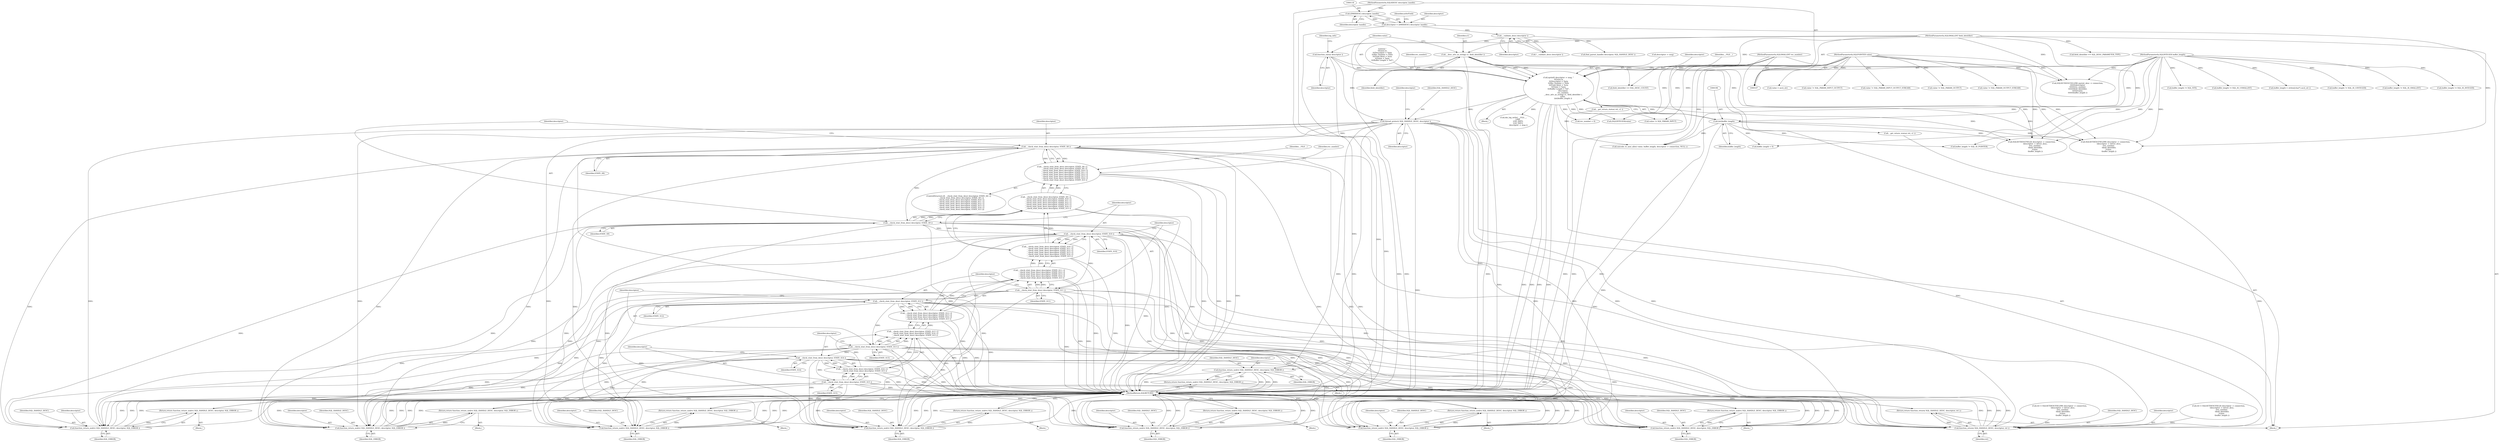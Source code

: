 digraph "0_unixODBC_45ef78e037f578b15fc58938a3a3251655e71d6f#diff-d52750c7ba4e594410438569d8e2963aL24_0@API" {
"1000206" [label="(Call,thread_protect( SQL_HANDLE_DESC, descriptor ))"];
"1000177" [label="(Call,function_entry( descriptor ))"];
"1000128" [label="(Call,__validate_desc( descriptor ))"];
"1000115" [label="(Call,descriptor = (DMHDESC) descriptor_handle)"];
"1000117" [label="(Call,(DMHDESC) descriptor_handle)"];
"1000108" [label="(MethodParameterIn,SQLHDESC descriptor_handle)"];
"1000184" [label="(Call,sprintf( descriptor -> msg, \"\n\t\tEntry:\\n\n\t\t\tDescriptor = %p\\n\n\t\t\tRec Number = %d\\n\n\t\t\tField Ident = %s\\n\n\t\t\tValue = %p\\n\n\t\t\tBuffer Length = %d\",\n                descriptor,\n                rec_number,\n                __desc_attr_as_string( s1, field_identifier ),\n                value, \n                (int)buffer_length ))"];
"1000109" [label="(MethodParameterIn,SQLSMALLINT rec_number)"];
"1000191" [label="(Call,__desc_attr_as_string( s1, field_identifier ))"];
"1000110" [label="(MethodParameterIn,SQLSMALLINT field_identifier)"];
"1000111" [label="(MethodParameterIn,SQLPOINTER value)"];
"1000195" [label="(Call,(int)buffer_length)"];
"1000112" [label="(MethodParameterIn,SQLINTEGER buffer_length)"];
"1000239" [label="(Call,function_return_nodrv( SQL_HANDLE_DESC, descriptor, SQL_ERROR ))"];
"1000238" [label="(Return,return function_return_nodrv( SQL_HANDLE_DESC, descriptor, SQL_ERROR );)"];
"1000245" [label="(Call,__check_stmt_from_desc( descriptor, STATE_S8 ))"];
"1000244" [label="(Call,__check_stmt_from_desc( descriptor, STATE_S8 ) ||\n        __check_stmt_from_desc( descriptor, STATE_S9 ) ||\n        __check_stmt_from_desc( descriptor, STATE_S10 ) ||\n        __check_stmt_from_desc( descriptor, STATE_S11 ) ||\n        __check_stmt_from_desc( descriptor, STATE_S12 ) ||\n        __check_stmt_from_desc( descriptor, STATE_S13 ) ||\n        __check_stmt_from_desc( descriptor, STATE_S14 ) ||\n        __check_stmt_from_desc( descriptor, STATE_S15 ))"];
"1000249" [label="(Call,__check_stmt_from_desc( descriptor, STATE_S9 ))"];
"1000248" [label="(Call,__check_stmt_from_desc( descriptor, STATE_S9 ) ||\n        __check_stmt_from_desc( descriptor, STATE_S10 ) ||\n        __check_stmt_from_desc( descriptor, STATE_S11 ) ||\n        __check_stmt_from_desc( descriptor, STATE_S12 ) ||\n        __check_stmt_from_desc( descriptor, STATE_S13 ) ||\n        __check_stmt_from_desc( descriptor, STATE_S14 ) ||\n        __check_stmt_from_desc( descriptor, STATE_S15 ))"];
"1000253" [label="(Call,__check_stmt_from_desc( descriptor, STATE_S10 ))"];
"1000252" [label="(Call,__check_stmt_from_desc( descriptor, STATE_S10 ) ||\n        __check_stmt_from_desc( descriptor, STATE_S11 ) ||\n        __check_stmt_from_desc( descriptor, STATE_S12 ) ||\n        __check_stmt_from_desc( descriptor, STATE_S13 ) ||\n        __check_stmt_from_desc( descriptor, STATE_S14 ) ||\n        __check_stmt_from_desc( descriptor, STATE_S15 ))"];
"1000257" [label="(Call,__check_stmt_from_desc( descriptor, STATE_S11 ))"];
"1000256" [label="(Call,__check_stmt_from_desc( descriptor, STATE_S11 ) ||\n        __check_stmt_from_desc( descriptor, STATE_S12 ) ||\n        __check_stmt_from_desc( descriptor, STATE_S13 ) ||\n        __check_stmt_from_desc( descriptor, STATE_S14 ) ||\n        __check_stmt_from_desc( descriptor, STATE_S15 ))"];
"1000261" [label="(Call,__check_stmt_from_desc( descriptor, STATE_S12 ))"];
"1000260" [label="(Call,__check_stmt_from_desc( descriptor, STATE_S12 ) ||\n        __check_stmt_from_desc( descriptor, STATE_S13 ) ||\n        __check_stmt_from_desc( descriptor, STATE_S14 ) ||\n        __check_stmt_from_desc( descriptor, STATE_S15 ))"];
"1000265" [label="(Call,__check_stmt_from_desc( descriptor, STATE_S13 ))"];
"1000264" [label="(Call,__check_stmt_from_desc( descriptor, STATE_S13 ) ||\n        __check_stmt_from_desc( descriptor, STATE_S14 ) ||\n        __check_stmt_from_desc( descriptor, STATE_S15 ))"];
"1000269" [label="(Call,__check_stmt_from_desc( descriptor, STATE_S14 ))"];
"1000268" [label="(Call,__check_stmt_from_desc( descriptor, STATE_S14 ) ||\n        __check_stmt_from_desc( descriptor, STATE_S15 ))"];
"1000272" [label="(Call,__check_stmt_from_desc( descriptor, STATE_S15 ))"];
"1000297" [label="(Call,function_return_nodrv( SQL_HANDLE_DESC, descriptor, SQL_ERROR ))"];
"1000296" [label="(Return,return function_return_nodrv( SQL_HANDLE_DESC, descriptor, SQL_ERROR );)"];
"1000321" [label="(Call,function_return_nodrv( SQL_HANDLE_DESC, descriptor, SQL_ERROR ))"];
"1000320" [label="(Return,return function_return_nodrv( SQL_HANDLE_DESC, descriptor, SQL_ERROR );)"];
"1000425" [label="(Call,function_return_nodrv( SQL_HANDLE_DESC, descriptor, SQL_ERROR ))"];
"1000424" [label="(Return,return function_return_nodrv( SQL_HANDLE_DESC, descriptor, SQL_ERROR );)"];
"1000455" [label="(Call,function_return_nodrv( SQL_HANDLE_DESC, descriptor, SQL_ERROR ))"];
"1000454" [label="(Return,return function_return_nodrv( SQL_HANDLE_DESC, descriptor, SQL_ERROR );)"];
"1000499" [label="(Call,function_return_nodrv( SQL_HANDLE_DESC, descriptor, SQL_ERROR ))"];
"1000498" [label="(Return,return function_return_nodrv( SQL_HANDLE_DESC, descriptor, SQL_ERROR );)"];
"1000543" [label="(Call,function_return_nodrv( SQL_HANDLE_DESC, descriptor, SQL_ERROR ))"];
"1000542" [label="(Return,return function_return_nodrv( SQL_HANDLE_DESC, descriptor, SQL_ERROR );)"];
"1000615" [label="(Call,function_return_nodrv( SQL_HANDLE_DESC, descriptor, SQL_ERROR ))"];
"1000614" [label="(Return,return function_return_nodrv( SQL_HANDLE_DESC, descriptor, SQL_ERROR );)"];
"1000686" [label="(Call,function_return( SQL_HANDLE_DESC, descriptor, ret ))"];
"1000685" [label="(Return,return function_return( SQL_HANDLE_DESC, descriptor, ret );)"];
"1000241" [label="(Identifier,descriptor)"];
"1000265" [label="(Call,__check_stmt_from_desc( descriptor, STATE_S13 ))"];
"1000250" [label="(Identifier,descriptor)"];
"1000252" [label="(Call,__check_stmt_from_desc( descriptor, STATE_S10 ) ||\n        __check_stmt_from_desc( descriptor, STATE_S11 ) ||\n        __check_stmt_from_desc( descriptor, STATE_S12 ) ||\n        __check_stmt_from_desc( descriptor, STATE_S13 ) ||\n        __check_stmt_from_desc( descriptor, STATE_S14 ) ||\n        __check_stmt_from_desc( descriptor, STATE_S15 ))"];
"1000267" [label="(Identifier,STATE_S13)"];
"1000269" [label="(Call,__check_stmt_from_desc( descriptor, STATE_S14 ))"];
"1000547" [label="(Call,ret = SQLSETDESCFIELDW( descriptor -> connection,\n            \tdescriptor -> driver_desc,\n            \trec_number, \n            \tfield_identifier,\n            \tvalue, \n            \tbuffer_length ))"];
"1000185" [label="(Call,descriptor -> msg)"];
"1000299" [label="(Identifier,descriptor)"];
"1000109" [label="(MethodParameterIn,SQLSMALLINT rec_number)"];
"1000239" [label="(Call,function_return_nodrv( SQL_HANDLE_DESC, descriptor, SQL_ERROR ))"];
"1000108" [label="(MethodParameterIn,SQLHDESC descriptor_handle)"];
"1000251" [label="(Identifier,STATE_S9)"];
"1000615" [label="(Call,function_return_nodrv( SQL_HANDLE_DESC, descriptor, SQL_ERROR ))"];
"1000166" [label="(Call,SQLSETDESCFIELDW( parent_desc -> connection,\n\t\t\t\t\t\t\tdescriptor,\n\t\t\t\t\t\t\trec_number,\n\t\t\t\t\t\t\tfield_identifier,\n\t\t\t\t\t\t\tvalue,\n\t\t\t\t\t\t\tbuffer_length ))"];
"1000270" [label="(Identifier,descriptor)"];
"1000181" [label="(Identifier,log_info)"];
"1000454" [label="(Return,return function_return_nodrv( SQL_HANDLE_DESC, descriptor, SQL_ERROR );)"];
"1000465" [label="(Call,value != SQL_PARAM_INPUT)"];
"1000618" [label="(Identifier,SQL_ERROR)"];
"1000260" [label="(Call,__check_stmt_from_desc( descriptor, STATE_S12 ) ||\n        __check_stmt_from_desc( descriptor, STATE_S13 ) ||\n        __check_stmt_from_desc( descriptor, STATE_S14 ) ||\n        __check_stmt_from_desc( descriptor, STATE_S15 ))"];
"1000240" [label="(Identifier,SQL_HANDLE_DESC)"];
"1000648" [label="(Call,SQLSETDESCFIELD( descriptor -> connection,\n            \tdescriptor -> driver_desc,\n            \trec_number, \n            \tfield_identifier,\n            \tvalue, \n            \tbuffer_length ))"];
"1000435" [label="(Call,(SQLINTEGER)value)"];
"1000669" [label="(Call,__get_return_status( ret, s1 ))"];
"1000194" [label="(Identifier,value)"];
"1000189" [label="(Identifier,descriptor)"];
"1000238" [label="(Return,return function_return_nodrv( SQL_HANDLE_DESC, descriptor, SQL_ERROR );)"];
"1000521" [label="(Block,)"];
"1000616" [label="(Identifier,SQL_HANDLE_DESC)"];
"1000593" [label="(Block,)"];
"1000300" [label="(Identifier,SQL_ERROR)"];
"1000458" [label="(Identifier,SQL_ERROR)"];
"1000427" [label="(Identifier,descriptor)"];
"1000403" [label="(Call,buffer_length < 0)"];
"1000686" [label="(Call,function_return( SQL_HANDLE_DESC, descriptor, ret ))"];
"1000305" [label="(Block,)"];
"1000617" [label="(Identifier,descriptor)"];
"1000323" [label="(Identifier,descriptor)"];
"1000242" [label="(Identifier,SQL_ERROR)"];
"1000687" [label="(Identifier,SQL_HANDLE_DESC)"];
"1000119" [label="(Identifier,descriptor_handle)"];
"1000302" [label="(Call,rec_number < 0)"];
"1000406" [label="(Call,buffer_length != SQL_NTS)"];
"1000501" [label="(Identifier,descriptor)"];
"1000570" [label="(Call,__get_return_status( ret, s1 ))"];
"1000688" [label="(Identifier,descriptor)"];
"1000255" [label="(Identifier,STATE_S10)"];
"1000264" [label="(Call,__check_stmt_from_desc( descriptor, STATE_S13 ) ||\n        __check_stmt_from_desc( descriptor, STATE_S14 ) ||\n        __check_stmt_from_desc( descriptor, STATE_S15 ))"];
"1000243" [label="(ControlStructure,if( __check_stmt_from_desc( descriptor, STATE_S8 ) ||\n        __check_stmt_from_desc( descriptor, STATE_S9 ) ||\n        __check_stmt_from_desc( descriptor, STATE_S10 ) ||\n        __check_stmt_from_desc( descriptor, STATE_S11 ) ||\n        __check_stmt_from_desc( descriptor, STATE_S12 ) ||\n        __check_stmt_from_desc( descriptor, STATE_S13 ) ||\n        __check_stmt_from_desc( descriptor, STATE_S14 ) ||\n        __check_stmt_from_desc( descriptor, STATE_S15 )))"];
"1000456" [label="(Identifier,SQL_HANDLE_DESC)"];
"1000244" [label="(Call,__check_stmt_from_desc( descriptor, STATE_S8 ) ||\n        __check_stmt_from_desc( descriptor, STATE_S9 ) ||\n        __check_stmt_from_desc( descriptor, STATE_S10 ) ||\n        __check_stmt_from_desc( descriptor, STATE_S11 ) ||\n        __check_stmt_from_desc( descriptor, STATE_S12 ) ||\n        __check_stmt_from_desc( descriptor, STATE_S13 ) ||\n        __check_stmt_from_desc( descriptor, STATE_S14 ) ||\n        __check_stmt_from_desc( descriptor, STATE_S15 ))"];
"1000321" [label="(Call,function_return_nodrv( SQL_HANDLE_DESC, descriptor, SQL_ERROR ))"];
"1000217" [label="(Block,)"];
"1000206" [label="(Call,thread_protect( SQL_HANDLE_DESC, descriptor ))"];
"1000177" [label="(Call,function_entry( descriptor ))"];
"1000213" [label="(Identifier,descriptor)"];
"1000614" [label="(Return,return function_return_nodrv( SQL_HANDLE_DESC, descriptor, SQL_ERROR );)"];
"1000646" [label="(Call,ret = SQLSETDESCFIELD( descriptor -> connection,\n            \tdescriptor -> driver_desc,\n            \trec_number, \n            \tfield_identifier,\n            \tvalue, \n            \tbuffer_length ))"];
"1000183" [label="(Block,)"];
"1000425" [label="(Call,function_return_nodrv( SQL_HANDLE_DESC, descriptor, SQL_ERROR ))"];
"1000396" [label="(Call,buffer_length != SQL_IS_USMALLINT)"];
"1000542" [label="(Return,return function_return_nodrv( SQL_HANDLE_DESC, descriptor, SQL_ERROR );)"];
"1000272" [label="(Call,__check_stmt_from_desc( descriptor, STATE_S15 ))"];
"1000111" [label="(MethodParameterIn,SQLPOINTER value)"];
"1000178" [label="(Identifier,descriptor)"];
"1000247" [label="(Identifier,STATE_S8)"];
"1000480" [label="(Call,value != SQL_PARAM_OUTPUT_STREAM)"];
"1000322" [label="(Identifier,SQL_HANDLE_DESC)"];
"1000546" [label="(Identifier,SQL_ERROR)"];
"1000245" [label="(Call,__check_stmt_from_desc( descriptor, STATE_S8 ))"];
"1000439" [label="(Block,)"];
"1000483" [label="(Block,)"];
"1000627" [label="(Call,unicode_to_ansi_alloc( value, buffer_length, descriptor -> connection, NULL ))"];
"1000112" [label="(MethodParameterIn,SQLINTEGER buffer_length)"];
"1000127" [label="(Call,!__validate_desc( descriptor ))"];
"1000263" [label="(Identifier,STATE_S12)"];
"1000461" [label="(Call,field_identifier == SQL_DESC_PARAMETER_TYPE)"];
"1000248" [label="(Call,__check_stmt_from_desc( descriptor, STATE_S9 ) ||\n        __check_stmt_from_desc( descriptor, STATE_S10 ) ||\n        __check_stmt_from_desc( descriptor, STATE_S11 ) ||\n        __check_stmt_from_desc( descriptor, STATE_S12 ) ||\n        __check_stmt_from_desc( descriptor, STATE_S13 ) ||\n        __check_stmt_from_desc( descriptor, STATE_S14 ) ||\n        __check_stmt_from_desc( descriptor, STATE_S15 ))"];
"1000498" [label="(Return,return function_return_nodrv( SQL_HANDLE_DESC, descriptor, SQL_ERROR );)"];
"1000141" [label="(Call,find_parent_handle( descriptor, SQL_HANDLE_DESC ))"];
"1000199" [label="(Identifier,__FILE__)"];
"1000381" [label="(Call,buffer_length != SQL_IS_POINTER)"];
"1000261" [label="(Call,__check_stmt_from_desc( descriptor, STATE_S12 ))"];
"1000689" [label="(Identifier,ret)"];
"1000254" [label="(Identifier,descriptor)"];
"1000271" [label="(Identifier,STATE_S14)"];
"1000426" [label="(Identifier,SQL_HANDLE_DESC)"];
"1000110" [label="(MethodParameterIn,SQLSMALLINT field_identifier)"];
"1000246" [label="(Identifier,descriptor)"];
"1000128" [label="(Call,__validate_desc( descriptor ))"];
"1000195" [label="(Call,(int)buffer_length)"];
"1000113" [label="(Block,)"];
"1000634" [label="(Call,value = ascii_str)"];
"1000273" [label="(Identifier,descriptor)"];
"1000192" [label="(Identifier,s1)"];
"1000257" [label="(Call,__check_stmt_from_desc( descriptor, STATE_S11 ))"];
"1000428" [label="(Identifier,SQL_ERROR)"];
"1000545" [label="(Identifier,descriptor)"];
"1000637" [label="(Call,buffer_length = strlen((char*) ascii_str ))"];
"1000268" [label="(Call,__check_stmt_from_desc( descriptor, STATE_S14 ) ||\n        __check_stmt_from_desc( descriptor, STATE_S15 ))"];
"1000473" [label="(Call,value != SQL_PARAM_INPUT_OUTPUT)"];
"1000409" [label="(Block,)"];
"1000193" [label="(Identifier,field_identifier)"];
"1000477" [label="(Call,value != SQL_PARAM_INPUT_OUTPUT_STREAM)"];
"1000191" [label="(Call,__desc_attr_as_string( s1, field_identifier ))"];
"1000129" [label="(Identifier,descriptor)"];
"1000274" [label="(Identifier,STATE_S15)"];
"1000324" [label="(Identifier,SQL_ERROR)"];
"1000297" [label="(Call,function_return_nodrv( SQL_HANDLE_DESC, descriptor, SQL_ERROR ))"];
"1000266" [label="(Identifier,descriptor)"];
"1000457" [label="(Identifier,descriptor)"];
"1000549" [label="(Call,SQLSETDESCFIELDW( descriptor -> connection,\n            \tdescriptor -> driver_desc,\n            \trec_number, \n            \tfield_identifier,\n            \tvalue, \n            \tbuffer_length ))"];
"1000469" [label="(Call,value != SQL_PARAM_OUTPUT)"];
"1000298" [label="(Identifier,SQL_HANDLE_DESC)"];
"1000499" [label="(Call,function_return_nodrv( SQL_HANDLE_DESC, descriptor, SQL_ERROR ))"];
"1000277" [label="(Identifier,__FILE__)"];
"1000259" [label="(Identifier,STATE_S11)"];
"1000685" [label="(Return,return function_return( SQL_HANDLE_DESC, descriptor, ret );)"];
"1000253" [label="(Call,__check_stmt_from_desc( descriptor, STATE_S10 ))"];
"1000198" [label="(Call,dm_log_write( __FILE__, \n                __LINE__, \n                LOG_INFO, \n                LOG_INFO, \n                descriptor -> msg ))"];
"1000262" [label="(Identifier,descriptor)"];
"1000249" [label="(Call,__check_stmt_from_desc( descriptor, STATE_S9 ))"];
"1000543" [label="(Call,function_return_nodrv( SQL_HANDLE_DESC, descriptor, SQL_ERROR ))"];
"1000303" [label="(Identifier,rec_number)"];
"1000690" [label="(MethodReturn,SQLRETURN)"];
"1000197" [label="(Identifier,buffer_length)"];
"1000184" [label="(Call,sprintf( descriptor -> msg, \"\n\t\tEntry:\\n\n\t\t\tDescriptor = %p\\n\n\t\t\tRec Number = %d\\n\n\t\t\tField Ident = %s\\n\n\t\t\tValue = %p\\n\n\t\t\tBuffer Length = %d\",\n                descriptor,\n                rec_number,\n                __desc_attr_as_string( s1, field_identifier ),\n                value, \n                (int)buffer_length ))"];
"1000124" [label="(Identifier,isStrField)"];
"1000188" [label="(Literal,\"\n\t\tEntry:\\n\n\t\t\tDescriptor = %p\\n\n\t\t\tRec Number = %d\\n\n\t\t\tField Ident = %s\\n\n\t\t\tValue = %p\\n\n\t\t\tBuffer Length = %d\")"];
"1000431" [label="(Call,field_identifier == SQL_DESC_COUNT)"];
"1000258" [label="(Identifier,descriptor)"];
"1000455" [label="(Call,function_return_nodrv( SQL_HANDLE_DESC, descriptor, SQL_ERROR ))"];
"1000389" [label="(Call,buffer_length != SQL_IS_UINTEGER)"];
"1000275" [label="(Block,)"];
"1000393" [label="(Call,buffer_length != SQL_IS_SMALLINT)"];
"1000544" [label="(Identifier,SQL_HANDLE_DESC)"];
"1000208" [label="(Identifier,descriptor)"];
"1000256" [label="(Call,__check_stmt_from_desc( descriptor, STATE_S11 ) ||\n        __check_stmt_from_desc( descriptor, STATE_S12 ) ||\n        __check_stmt_from_desc( descriptor, STATE_S13 ) ||\n        __check_stmt_from_desc( descriptor, STATE_S14 ) ||\n        __check_stmt_from_desc( descriptor, STATE_S15 ))"];
"1000296" [label="(Return,return function_return_nodrv( SQL_HANDLE_DESC, descriptor, SQL_ERROR );)"];
"1000424" [label="(Return,return function_return_nodrv( SQL_HANDLE_DESC, descriptor, SQL_ERROR );)"];
"1000115" [label="(Call,descriptor = (DMHDESC) descriptor_handle)"];
"1000385" [label="(Call,buffer_length != SQL_IS_INTEGER)"];
"1000500" [label="(Identifier,SQL_HANDLE_DESC)"];
"1000116" [label="(Identifier,descriptor)"];
"1000117" [label="(Call,(DMHDESC) descriptor_handle)"];
"1000320" [label="(Return,return function_return_nodrv( SQL_HANDLE_DESC, descriptor, SQL_ERROR );)"];
"1000190" [label="(Identifier,rec_number)"];
"1000502" [label="(Identifier,SQL_ERROR)"];
"1000207" [label="(Identifier,SQL_HANDLE_DESC)"];
"1000206" -> "1000113"  [label="AST: "];
"1000206" -> "1000208"  [label="CFG: "];
"1000207" -> "1000206"  [label="AST: "];
"1000208" -> "1000206"  [label="AST: "];
"1000213" -> "1000206"  [label="CFG: "];
"1000206" -> "1000690"  [label="DDG: "];
"1000177" -> "1000206"  [label="DDG: "];
"1000184" -> "1000206"  [label="DDG: "];
"1000206" -> "1000239"  [label="DDG: "];
"1000206" -> "1000239"  [label="DDG: "];
"1000206" -> "1000245"  [label="DDG: "];
"1000206" -> "1000297"  [label="DDG: "];
"1000206" -> "1000321"  [label="DDG: "];
"1000206" -> "1000425"  [label="DDG: "];
"1000206" -> "1000455"  [label="DDG: "];
"1000206" -> "1000499"  [label="DDG: "];
"1000206" -> "1000543"  [label="DDG: "];
"1000206" -> "1000615"  [label="DDG: "];
"1000206" -> "1000686"  [label="DDG: "];
"1000177" -> "1000113"  [label="AST: "];
"1000177" -> "1000178"  [label="CFG: "];
"1000178" -> "1000177"  [label="AST: "];
"1000181" -> "1000177"  [label="CFG: "];
"1000177" -> "1000690"  [label="DDG: "];
"1000128" -> "1000177"  [label="DDG: "];
"1000177" -> "1000184"  [label="DDG: "];
"1000128" -> "1000127"  [label="AST: "];
"1000128" -> "1000129"  [label="CFG: "];
"1000129" -> "1000128"  [label="AST: "];
"1000127" -> "1000128"  [label="CFG: "];
"1000128" -> "1000127"  [label="DDG: "];
"1000115" -> "1000128"  [label="DDG: "];
"1000128" -> "1000141"  [label="DDG: "];
"1000115" -> "1000113"  [label="AST: "];
"1000115" -> "1000117"  [label="CFG: "];
"1000116" -> "1000115"  [label="AST: "];
"1000117" -> "1000115"  [label="AST: "];
"1000124" -> "1000115"  [label="CFG: "];
"1000115" -> "1000690"  [label="DDG: "];
"1000117" -> "1000115"  [label="DDG: "];
"1000117" -> "1000119"  [label="CFG: "];
"1000118" -> "1000117"  [label="AST: "];
"1000119" -> "1000117"  [label="AST: "];
"1000117" -> "1000690"  [label="DDG: "];
"1000108" -> "1000117"  [label="DDG: "];
"1000108" -> "1000107"  [label="AST: "];
"1000108" -> "1000690"  [label="DDG: "];
"1000184" -> "1000183"  [label="AST: "];
"1000184" -> "1000195"  [label="CFG: "];
"1000185" -> "1000184"  [label="AST: "];
"1000188" -> "1000184"  [label="AST: "];
"1000189" -> "1000184"  [label="AST: "];
"1000190" -> "1000184"  [label="AST: "];
"1000191" -> "1000184"  [label="AST: "];
"1000194" -> "1000184"  [label="AST: "];
"1000195" -> "1000184"  [label="AST: "];
"1000199" -> "1000184"  [label="CFG: "];
"1000184" -> "1000690"  [label="DDG: "];
"1000184" -> "1000690"  [label="DDG: "];
"1000184" -> "1000690"  [label="DDG: "];
"1000184" -> "1000690"  [label="DDG: "];
"1000184" -> "1000690"  [label="DDG: "];
"1000109" -> "1000184"  [label="DDG: "];
"1000191" -> "1000184"  [label="DDG: "];
"1000191" -> "1000184"  [label="DDG: "];
"1000111" -> "1000184"  [label="DDG: "];
"1000195" -> "1000184"  [label="DDG: "];
"1000184" -> "1000198"  [label="DDG: "];
"1000184" -> "1000302"  [label="DDG: "];
"1000184" -> "1000435"  [label="DDG: "];
"1000184" -> "1000465"  [label="DDG: "];
"1000184" -> "1000549"  [label="DDG: "];
"1000184" -> "1000627"  [label="DDG: "];
"1000184" -> "1000648"  [label="DDG: "];
"1000109" -> "1000107"  [label="AST: "];
"1000109" -> "1000690"  [label="DDG: "];
"1000109" -> "1000166"  [label="DDG: "];
"1000109" -> "1000302"  [label="DDG: "];
"1000109" -> "1000549"  [label="DDG: "];
"1000109" -> "1000648"  [label="DDG: "];
"1000191" -> "1000193"  [label="CFG: "];
"1000192" -> "1000191"  [label="AST: "];
"1000193" -> "1000191"  [label="AST: "];
"1000194" -> "1000191"  [label="CFG: "];
"1000191" -> "1000690"  [label="DDG: "];
"1000191" -> "1000690"  [label="DDG: "];
"1000110" -> "1000191"  [label="DDG: "];
"1000191" -> "1000431"  [label="DDG: "];
"1000191" -> "1000570"  [label="DDG: "];
"1000191" -> "1000669"  [label="DDG: "];
"1000110" -> "1000107"  [label="AST: "];
"1000110" -> "1000690"  [label="DDG: "];
"1000110" -> "1000166"  [label="DDG: "];
"1000110" -> "1000431"  [label="DDG: "];
"1000110" -> "1000461"  [label="DDG: "];
"1000110" -> "1000549"  [label="DDG: "];
"1000110" -> "1000648"  [label="DDG: "];
"1000111" -> "1000107"  [label="AST: "];
"1000111" -> "1000690"  [label="DDG: "];
"1000111" -> "1000166"  [label="DDG: "];
"1000111" -> "1000435"  [label="DDG: "];
"1000111" -> "1000465"  [label="DDG: "];
"1000111" -> "1000469"  [label="DDG: "];
"1000111" -> "1000473"  [label="DDG: "];
"1000111" -> "1000477"  [label="DDG: "];
"1000111" -> "1000480"  [label="DDG: "];
"1000111" -> "1000549"  [label="DDG: "];
"1000111" -> "1000627"  [label="DDG: "];
"1000111" -> "1000634"  [label="DDG: "];
"1000111" -> "1000648"  [label="DDG: "];
"1000195" -> "1000197"  [label="CFG: "];
"1000196" -> "1000195"  [label="AST: "];
"1000197" -> "1000195"  [label="AST: "];
"1000195" -> "1000690"  [label="DDG: "];
"1000112" -> "1000195"  [label="DDG: "];
"1000195" -> "1000381"  [label="DDG: "];
"1000195" -> "1000403"  [label="DDG: "];
"1000195" -> "1000549"  [label="DDG: "];
"1000195" -> "1000627"  [label="DDG: "];
"1000195" -> "1000648"  [label="DDG: "];
"1000112" -> "1000107"  [label="AST: "];
"1000112" -> "1000690"  [label="DDG: "];
"1000112" -> "1000166"  [label="DDG: "];
"1000112" -> "1000381"  [label="DDG: "];
"1000112" -> "1000385"  [label="DDG: "];
"1000112" -> "1000389"  [label="DDG: "];
"1000112" -> "1000393"  [label="DDG: "];
"1000112" -> "1000396"  [label="DDG: "];
"1000112" -> "1000403"  [label="DDG: "];
"1000112" -> "1000406"  [label="DDG: "];
"1000112" -> "1000549"  [label="DDG: "];
"1000112" -> "1000627"  [label="DDG: "];
"1000112" -> "1000637"  [label="DDG: "];
"1000112" -> "1000648"  [label="DDG: "];
"1000239" -> "1000238"  [label="AST: "];
"1000239" -> "1000242"  [label="CFG: "];
"1000240" -> "1000239"  [label="AST: "];
"1000241" -> "1000239"  [label="AST: "];
"1000242" -> "1000239"  [label="AST: "];
"1000238" -> "1000239"  [label="CFG: "];
"1000239" -> "1000690"  [label="DDG: "];
"1000239" -> "1000690"  [label="DDG: "];
"1000239" -> "1000690"  [label="DDG: "];
"1000239" -> "1000690"  [label="DDG: "];
"1000239" -> "1000238"  [label="DDG: "];
"1000238" -> "1000217"  [label="AST: "];
"1000690" -> "1000238"  [label="CFG: "];
"1000238" -> "1000690"  [label="DDG: "];
"1000245" -> "1000244"  [label="AST: "];
"1000245" -> "1000247"  [label="CFG: "];
"1000246" -> "1000245"  [label="AST: "];
"1000247" -> "1000245"  [label="AST: "];
"1000250" -> "1000245"  [label="CFG: "];
"1000244" -> "1000245"  [label="CFG: "];
"1000245" -> "1000690"  [label="DDG: "];
"1000245" -> "1000244"  [label="DDG: "];
"1000245" -> "1000244"  [label="DDG: "];
"1000245" -> "1000249"  [label="DDG: "];
"1000245" -> "1000297"  [label="DDG: "];
"1000245" -> "1000321"  [label="DDG: "];
"1000245" -> "1000425"  [label="DDG: "];
"1000245" -> "1000455"  [label="DDG: "];
"1000245" -> "1000499"  [label="DDG: "];
"1000245" -> "1000543"  [label="DDG: "];
"1000245" -> "1000615"  [label="DDG: "];
"1000245" -> "1000686"  [label="DDG: "];
"1000244" -> "1000243"  [label="AST: "];
"1000244" -> "1000248"  [label="CFG: "];
"1000248" -> "1000244"  [label="AST: "];
"1000277" -> "1000244"  [label="CFG: "];
"1000303" -> "1000244"  [label="CFG: "];
"1000244" -> "1000690"  [label="DDG: "];
"1000244" -> "1000690"  [label="DDG: "];
"1000244" -> "1000690"  [label="DDG: "];
"1000248" -> "1000244"  [label="DDG: "];
"1000248" -> "1000244"  [label="DDG: "];
"1000249" -> "1000248"  [label="AST: "];
"1000249" -> "1000251"  [label="CFG: "];
"1000250" -> "1000249"  [label="AST: "];
"1000251" -> "1000249"  [label="AST: "];
"1000254" -> "1000249"  [label="CFG: "];
"1000248" -> "1000249"  [label="CFG: "];
"1000249" -> "1000690"  [label="DDG: "];
"1000249" -> "1000248"  [label="DDG: "];
"1000249" -> "1000248"  [label="DDG: "];
"1000249" -> "1000253"  [label="DDG: "];
"1000249" -> "1000297"  [label="DDG: "];
"1000249" -> "1000321"  [label="DDG: "];
"1000249" -> "1000425"  [label="DDG: "];
"1000249" -> "1000455"  [label="DDG: "];
"1000249" -> "1000499"  [label="DDG: "];
"1000249" -> "1000543"  [label="DDG: "];
"1000249" -> "1000615"  [label="DDG: "];
"1000249" -> "1000686"  [label="DDG: "];
"1000248" -> "1000252"  [label="CFG: "];
"1000252" -> "1000248"  [label="AST: "];
"1000248" -> "1000690"  [label="DDG: "];
"1000248" -> "1000690"  [label="DDG: "];
"1000252" -> "1000248"  [label="DDG: "];
"1000252" -> "1000248"  [label="DDG: "];
"1000253" -> "1000252"  [label="AST: "];
"1000253" -> "1000255"  [label="CFG: "];
"1000254" -> "1000253"  [label="AST: "];
"1000255" -> "1000253"  [label="AST: "];
"1000258" -> "1000253"  [label="CFG: "];
"1000252" -> "1000253"  [label="CFG: "];
"1000253" -> "1000690"  [label="DDG: "];
"1000253" -> "1000252"  [label="DDG: "];
"1000253" -> "1000252"  [label="DDG: "];
"1000253" -> "1000257"  [label="DDG: "];
"1000253" -> "1000297"  [label="DDG: "];
"1000253" -> "1000321"  [label="DDG: "];
"1000253" -> "1000425"  [label="DDG: "];
"1000253" -> "1000455"  [label="DDG: "];
"1000253" -> "1000499"  [label="DDG: "];
"1000253" -> "1000543"  [label="DDG: "];
"1000253" -> "1000615"  [label="DDG: "];
"1000253" -> "1000686"  [label="DDG: "];
"1000252" -> "1000256"  [label="CFG: "];
"1000256" -> "1000252"  [label="AST: "];
"1000252" -> "1000690"  [label="DDG: "];
"1000252" -> "1000690"  [label="DDG: "];
"1000256" -> "1000252"  [label="DDG: "];
"1000256" -> "1000252"  [label="DDG: "];
"1000257" -> "1000256"  [label="AST: "];
"1000257" -> "1000259"  [label="CFG: "];
"1000258" -> "1000257"  [label="AST: "];
"1000259" -> "1000257"  [label="AST: "];
"1000262" -> "1000257"  [label="CFG: "];
"1000256" -> "1000257"  [label="CFG: "];
"1000257" -> "1000690"  [label="DDG: "];
"1000257" -> "1000256"  [label="DDG: "];
"1000257" -> "1000256"  [label="DDG: "];
"1000257" -> "1000261"  [label="DDG: "];
"1000257" -> "1000297"  [label="DDG: "];
"1000257" -> "1000321"  [label="DDG: "];
"1000257" -> "1000425"  [label="DDG: "];
"1000257" -> "1000455"  [label="DDG: "];
"1000257" -> "1000499"  [label="DDG: "];
"1000257" -> "1000543"  [label="DDG: "];
"1000257" -> "1000615"  [label="DDG: "];
"1000257" -> "1000686"  [label="DDG: "];
"1000256" -> "1000260"  [label="CFG: "];
"1000260" -> "1000256"  [label="AST: "];
"1000256" -> "1000690"  [label="DDG: "];
"1000256" -> "1000690"  [label="DDG: "];
"1000260" -> "1000256"  [label="DDG: "];
"1000260" -> "1000256"  [label="DDG: "];
"1000261" -> "1000260"  [label="AST: "];
"1000261" -> "1000263"  [label="CFG: "];
"1000262" -> "1000261"  [label="AST: "];
"1000263" -> "1000261"  [label="AST: "];
"1000266" -> "1000261"  [label="CFG: "];
"1000260" -> "1000261"  [label="CFG: "];
"1000261" -> "1000690"  [label="DDG: "];
"1000261" -> "1000260"  [label="DDG: "];
"1000261" -> "1000260"  [label="DDG: "];
"1000261" -> "1000265"  [label="DDG: "];
"1000261" -> "1000297"  [label="DDG: "];
"1000261" -> "1000321"  [label="DDG: "];
"1000261" -> "1000425"  [label="DDG: "];
"1000261" -> "1000455"  [label="DDG: "];
"1000261" -> "1000499"  [label="DDG: "];
"1000261" -> "1000543"  [label="DDG: "];
"1000261" -> "1000615"  [label="DDG: "];
"1000261" -> "1000686"  [label="DDG: "];
"1000260" -> "1000264"  [label="CFG: "];
"1000264" -> "1000260"  [label="AST: "];
"1000260" -> "1000690"  [label="DDG: "];
"1000260" -> "1000690"  [label="DDG: "];
"1000264" -> "1000260"  [label="DDG: "];
"1000264" -> "1000260"  [label="DDG: "];
"1000265" -> "1000264"  [label="AST: "];
"1000265" -> "1000267"  [label="CFG: "];
"1000266" -> "1000265"  [label="AST: "];
"1000267" -> "1000265"  [label="AST: "];
"1000270" -> "1000265"  [label="CFG: "];
"1000264" -> "1000265"  [label="CFG: "];
"1000265" -> "1000690"  [label="DDG: "];
"1000265" -> "1000264"  [label="DDG: "];
"1000265" -> "1000264"  [label="DDG: "];
"1000265" -> "1000269"  [label="DDG: "];
"1000265" -> "1000297"  [label="DDG: "];
"1000265" -> "1000321"  [label="DDG: "];
"1000265" -> "1000425"  [label="DDG: "];
"1000265" -> "1000455"  [label="DDG: "];
"1000265" -> "1000499"  [label="DDG: "];
"1000265" -> "1000543"  [label="DDG: "];
"1000265" -> "1000615"  [label="DDG: "];
"1000265" -> "1000686"  [label="DDG: "];
"1000264" -> "1000268"  [label="CFG: "];
"1000268" -> "1000264"  [label="AST: "];
"1000264" -> "1000690"  [label="DDG: "];
"1000264" -> "1000690"  [label="DDG: "];
"1000268" -> "1000264"  [label="DDG: "];
"1000268" -> "1000264"  [label="DDG: "];
"1000269" -> "1000268"  [label="AST: "];
"1000269" -> "1000271"  [label="CFG: "];
"1000270" -> "1000269"  [label="AST: "];
"1000271" -> "1000269"  [label="AST: "];
"1000273" -> "1000269"  [label="CFG: "];
"1000268" -> "1000269"  [label="CFG: "];
"1000269" -> "1000690"  [label="DDG: "];
"1000269" -> "1000268"  [label="DDG: "];
"1000269" -> "1000268"  [label="DDG: "];
"1000269" -> "1000272"  [label="DDG: "];
"1000269" -> "1000297"  [label="DDG: "];
"1000269" -> "1000321"  [label="DDG: "];
"1000269" -> "1000425"  [label="DDG: "];
"1000269" -> "1000455"  [label="DDG: "];
"1000269" -> "1000499"  [label="DDG: "];
"1000269" -> "1000543"  [label="DDG: "];
"1000269" -> "1000615"  [label="DDG: "];
"1000269" -> "1000686"  [label="DDG: "];
"1000268" -> "1000272"  [label="CFG: "];
"1000272" -> "1000268"  [label="AST: "];
"1000268" -> "1000690"  [label="DDG: "];
"1000268" -> "1000690"  [label="DDG: "];
"1000272" -> "1000268"  [label="DDG: "];
"1000272" -> "1000268"  [label="DDG: "];
"1000272" -> "1000274"  [label="CFG: "];
"1000273" -> "1000272"  [label="AST: "];
"1000274" -> "1000272"  [label="AST: "];
"1000272" -> "1000690"  [label="DDG: "];
"1000272" -> "1000297"  [label="DDG: "];
"1000272" -> "1000321"  [label="DDG: "];
"1000272" -> "1000425"  [label="DDG: "];
"1000272" -> "1000455"  [label="DDG: "];
"1000272" -> "1000499"  [label="DDG: "];
"1000272" -> "1000543"  [label="DDG: "];
"1000272" -> "1000615"  [label="DDG: "];
"1000272" -> "1000686"  [label="DDG: "];
"1000297" -> "1000296"  [label="AST: "];
"1000297" -> "1000300"  [label="CFG: "];
"1000298" -> "1000297"  [label="AST: "];
"1000299" -> "1000297"  [label="AST: "];
"1000300" -> "1000297"  [label="AST: "];
"1000296" -> "1000297"  [label="CFG: "];
"1000297" -> "1000690"  [label="DDG: "];
"1000297" -> "1000690"  [label="DDG: "];
"1000297" -> "1000690"  [label="DDG: "];
"1000297" -> "1000690"  [label="DDG: "];
"1000297" -> "1000296"  [label="DDG: "];
"1000296" -> "1000275"  [label="AST: "];
"1000690" -> "1000296"  [label="CFG: "];
"1000296" -> "1000690"  [label="DDG: "];
"1000321" -> "1000320"  [label="AST: "];
"1000321" -> "1000324"  [label="CFG: "];
"1000322" -> "1000321"  [label="AST: "];
"1000323" -> "1000321"  [label="AST: "];
"1000324" -> "1000321"  [label="AST: "];
"1000320" -> "1000321"  [label="CFG: "];
"1000321" -> "1000690"  [label="DDG: "];
"1000321" -> "1000690"  [label="DDG: "];
"1000321" -> "1000690"  [label="DDG: "];
"1000321" -> "1000690"  [label="DDG: "];
"1000321" -> "1000320"  [label="DDG: "];
"1000320" -> "1000305"  [label="AST: "];
"1000690" -> "1000320"  [label="CFG: "];
"1000320" -> "1000690"  [label="DDG: "];
"1000425" -> "1000424"  [label="AST: "];
"1000425" -> "1000428"  [label="CFG: "];
"1000426" -> "1000425"  [label="AST: "];
"1000427" -> "1000425"  [label="AST: "];
"1000428" -> "1000425"  [label="AST: "];
"1000424" -> "1000425"  [label="CFG: "];
"1000425" -> "1000690"  [label="DDG: "];
"1000425" -> "1000690"  [label="DDG: "];
"1000425" -> "1000690"  [label="DDG: "];
"1000425" -> "1000690"  [label="DDG: "];
"1000425" -> "1000424"  [label="DDG: "];
"1000424" -> "1000409"  [label="AST: "];
"1000690" -> "1000424"  [label="CFG: "];
"1000424" -> "1000690"  [label="DDG: "];
"1000455" -> "1000454"  [label="AST: "];
"1000455" -> "1000458"  [label="CFG: "];
"1000456" -> "1000455"  [label="AST: "];
"1000457" -> "1000455"  [label="AST: "];
"1000458" -> "1000455"  [label="AST: "];
"1000454" -> "1000455"  [label="CFG: "];
"1000455" -> "1000690"  [label="DDG: "];
"1000455" -> "1000690"  [label="DDG: "];
"1000455" -> "1000690"  [label="DDG: "];
"1000455" -> "1000690"  [label="DDG: "];
"1000455" -> "1000454"  [label="DDG: "];
"1000454" -> "1000439"  [label="AST: "];
"1000690" -> "1000454"  [label="CFG: "];
"1000454" -> "1000690"  [label="DDG: "];
"1000499" -> "1000498"  [label="AST: "];
"1000499" -> "1000502"  [label="CFG: "];
"1000500" -> "1000499"  [label="AST: "];
"1000501" -> "1000499"  [label="AST: "];
"1000502" -> "1000499"  [label="AST: "];
"1000498" -> "1000499"  [label="CFG: "];
"1000499" -> "1000690"  [label="DDG: "];
"1000499" -> "1000690"  [label="DDG: "];
"1000499" -> "1000690"  [label="DDG: "];
"1000499" -> "1000690"  [label="DDG: "];
"1000499" -> "1000498"  [label="DDG: "];
"1000498" -> "1000483"  [label="AST: "];
"1000690" -> "1000498"  [label="CFG: "];
"1000498" -> "1000690"  [label="DDG: "];
"1000543" -> "1000542"  [label="AST: "];
"1000543" -> "1000546"  [label="CFG: "];
"1000544" -> "1000543"  [label="AST: "];
"1000545" -> "1000543"  [label="AST: "];
"1000546" -> "1000543"  [label="AST: "];
"1000542" -> "1000543"  [label="CFG: "];
"1000543" -> "1000690"  [label="DDG: "];
"1000543" -> "1000690"  [label="DDG: "];
"1000543" -> "1000690"  [label="DDG: "];
"1000543" -> "1000690"  [label="DDG: "];
"1000543" -> "1000542"  [label="DDG: "];
"1000542" -> "1000521"  [label="AST: "];
"1000690" -> "1000542"  [label="CFG: "];
"1000542" -> "1000690"  [label="DDG: "];
"1000615" -> "1000614"  [label="AST: "];
"1000615" -> "1000618"  [label="CFG: "];
"1000616" -> "1000615"  [label="AST: "];
"1000617" -> "1000615"  [label="AST: "];
"1000618" -> "1000615"  [label="AST: "];
"1000614" -> "1000615"  [label="CFG: "];
"1000615" -> "1000690"  [label="DDG: "];
"1000615" -> "1000690"  [label="DDG: "];
"1000615" -> "1000690"  [label="DDG: "];
"1000615" -> "1000690"  [label="DDG: "];
"1000615" -> "1000614"  [label="DDG: "];
"1000614" -> "1000593"  [label="AST: "];
"1000690" -> "1000614"  [label="CFG: "];
"1000614" -> "1000690"  [label="DDG: "];
"1000686" -> "1000685"  [label="AST: "];
"1000686" -> "1000689"  [label="CFG: "];
"1000687" -> "1000686"  [label="AST: "];
"1000688" -> "1000686"  [label="AST: "];
"1000689" -> "1000686"  [label="AST: "];
"1000685" -> "1000686"  [label="CFG: "];
"1000686" -> "1000690"  [label="DDG: "];
"1000686" -> "1000690"  [label="DDG: "];
"1000686" -> "1000690"  [label="DDG: "];
"1000686" -> "1000690"  [label="DDG: "];
"1000686" -> "1000685"  [label="DDG: "];
"1000547" -> "1000686"  [label="DDG: "];
"1000570" -> "1000686"  [label="DDG: "];
"1000646" -> "1000686"  [label="DDG: "];
"1000669" -> "1000686"  [label="DDG: "];
"1000685" -> "1000113"  [label="AST: "];
"1000690" -> "1000685"  [label="CFG: "];
"1000685" -> "1000690"  [label="DDG: "];
}

